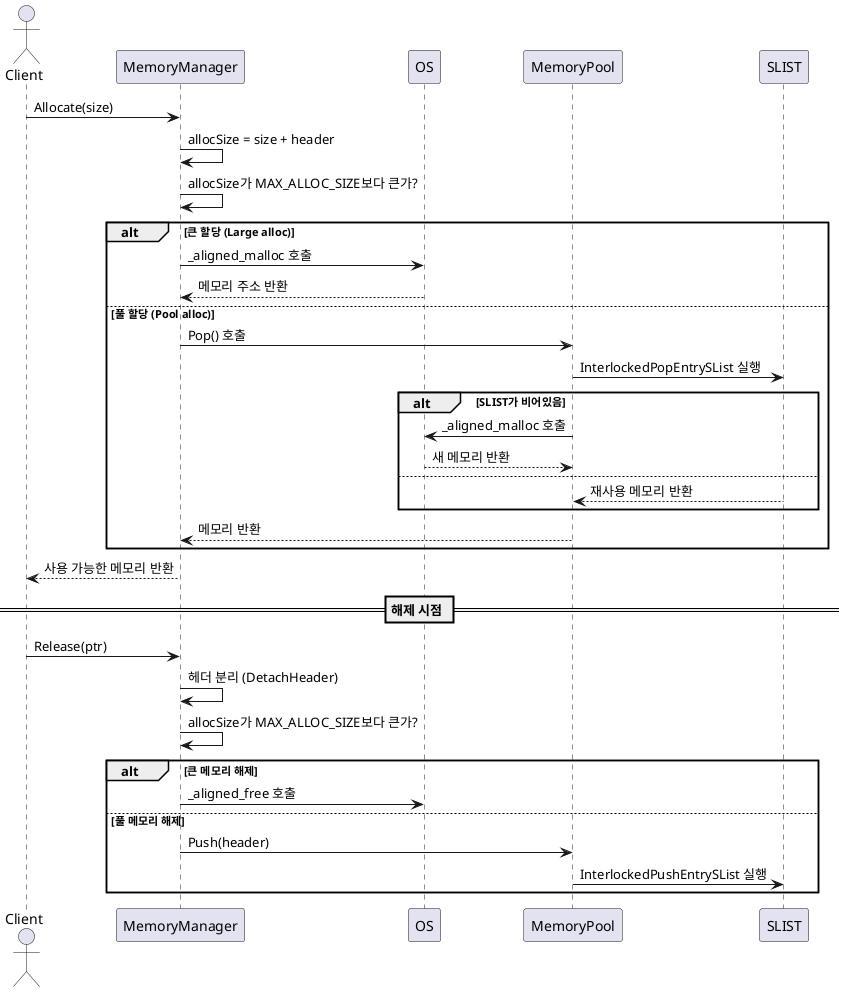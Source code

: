 @startuml
actor Client

Client -> MemoryManager : Allocate(size)
MemoryManager -> MemoryManager : allocSize = size + header
MemoryManager -> MemoryManager : allocSize가 MAX_ALLOC_SIZE보다 큰가?

alt 큰 할당 (Large alloc)
    MemoryManager -> OS : _aligned_malloc 호출
    OS --> MemoryManager : 메모리 주소 반환
else 풀 할당 (Pool alloc)
    MemoryManager -> MemoryPool : Pop() 호출
    MemoryPool -> SLIST : InterlockedPopEntrySList 실행
    alt SLIST가 비어있음
        MemoryPool -> OS : _aligned_malloc 호출
        OS --> MemoryPool : 새 메모리 반환
    else
        SLIST --> MemoryPool : 재사용 메모리 반환
    end
    MemoryPool --> MemoryManager : 메모리 반환
end
MemoryManager --> Client : 사용 가능한 메모리 반환

== 해제 시점 ==

Client -> MemoryManager : Release(ptr)
MemoryManager -> MemoryManager : 헤더 분리 (DetachHeader)
MemoryManager -> MemoryManager : allocSize가 MAX_ALLOC_SIZE보다 큰가?

alt 큰 메모리 해제
    MemoryManager -> OS : _aligned_free 호출
else 풀 메모리 해제
    MemoryManager -> MemoryPool : Push(header)
    MemoryPool -> SLIST : InterlockedPushEntrySList 실행
end

@enduml